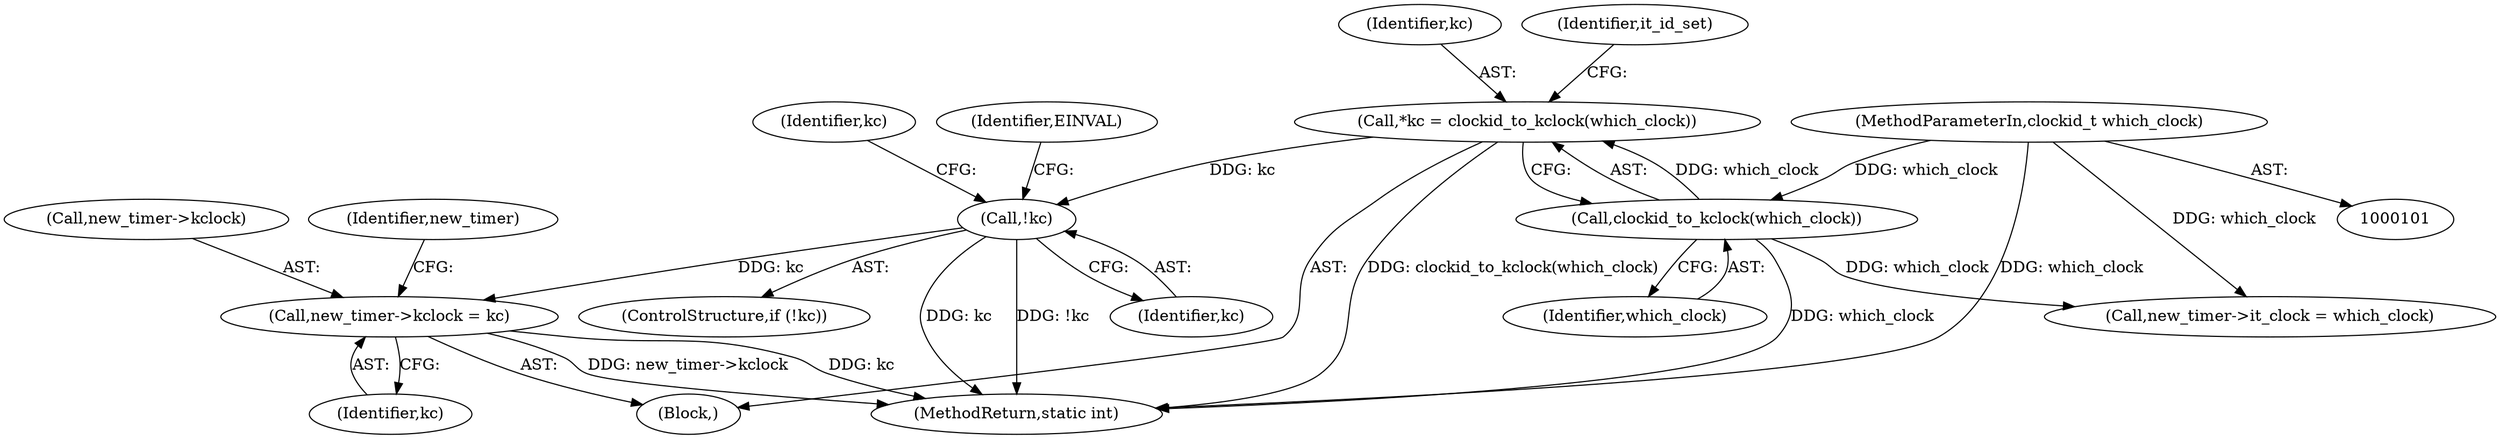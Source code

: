 digraph "0_linux_78c9c4dfbf8c04883941445a195276bb4bb92c76_3@pointer" {
"1000175" [label="(Call,new_timer->kclock = kc)"];
"1000119" [label="(Call,!kc)"];
"1000107" [label="(Call,*kc = clockid_to_kclock(which_clock))"];
"1000109" [label="(Call,clockid_to_kclock(which_clock))"];
"1000102" [label="(MethodParameterIn,clockid_t which_clock)"];
"1000127" [label="(Identifier,kc)"];
"1000170" [label="(Call,new_timer->it_clock = which_clock)"];
"1000105" [label="(Block,)"];
"1000123" [label="(Identifier,EINVAL)"];
"1000120" [label="(Identifier,kc)"];
"1000175" [label="(Call,new_timer->kclock = kc)"];
"1000179" [label="(Identifier,kc)"];
"1000108" [label="(Identifier,kc)"];
"1000110" [label="(Identifier,which_clock)"];
"1000107" [label="(Call,*kc = clockid_to_kclock(which_clock))"];
"1000176" [label="(Call,new_timer->kclock)"];
"1000366" [label="(MethodReturn,static int)"];
"1000109" [label="(Call,clockid_to_kclock(which_clock))"];
"1000118" [label="(ControlStructure,if (!kc))"];
"1000119" [label="(Call,!kc)"];
"1000102" [label="(MethodParameterIn,clockid_t which_clock)"];
"1000116" [label="(Identifier,it_id_set)"];
"1000182" [label="(Identifier,new_timer)"];
"1000175" -> "1000105"  [label="AST: "];
"1000175" -> "1000179"  [label="CFG: "];
"1000176" -> "1000175"  [label="AST: "];
"1000179" -> "1000175"  [label="AST: "];
"1000182" -> "1000175"  [label="CFG: "];
"1000175" -> "1000366"  [label="DDG: kc"];
"1000175" -> "1000366"  [label="DDG: new_timer->kclock"];
"1000119" -> "1000175"  [label="DDG: kc"];
"1000119" -> "1000118"  [label="AST: "];
"1000119" -> "1000120"  [label="CFG: "];
"1000120" -> "1000119"  [label="AST: "];
"1000123" -> "1000119"  [label="CFG: "];
"1000127" -> "1000119"  [label="CFG: "];
"1000119" -> "1000366"  [label="DDG: kc"];
"1000119" -> "1000366"  [label="DDG: !kc"];
"1000107" -> "1000119"  [label="DDG: kc"];
"1000107" -> "1000105"  [label="AST: "];
"1000107" -> "1000109"  [label="CFG: "];
"1000108" -> "1000107"  [label="AST: "];
"1000109" -> "1000107"  [label="AST: "];
"1000116" -> "1000107"  [label="CFG: "];
"1000107" -> "1000366"  [label="DDG: clockid_to_kclock(which_clock)"];
"1000109" -> "1000107"  [label="DDG: which_clock"];
"1000109" -> "1000110"  [label="CFG: "];
"1000110" -> "1000109"  [label="AST: "];
"1000109" -> "1000366"  [label="DDG: which_clock"];
"1000102" -> "1000109"  [label="DDG: which_clock"];
"1000109" -> "1000170"  [label="DDG: which_clock"];
"1000102" -> "1000101"  [label="AST: "];
"1000102" -> "1000366"  [label="DDG: which_clock"];
"1000102" -> "1000170"  [label="DDG: which_clock"];
}
